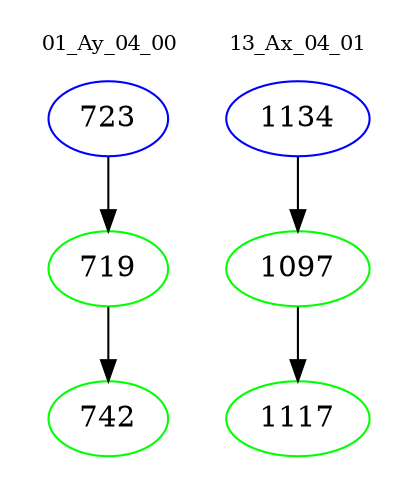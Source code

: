 digraph{
subgraph cluster_0 {
color = white
label = "01_Ay_04_00";
fontsize=10;
T0_723 [label="723", color="blue"]
T0_723 -> T0_719 [color="black"]
T0_719 [label="719", color="green"]
T0_719 -> T0_742 [color="black"]
T0_742 [label="742", color="green"]
}
subgraph cluster_1 {
color = white
label = "13_Ax_04_01";
fontsize=10;
T1_1134 [label="1134", color="blue"]
T1_1134 -> T1_1097 [color="black"]
T1_1097 [label="1097", color="green"]
T1_1097 -> T1_1117 [color="black"]
T1_1117 [label="1117", color="green"]
}
}
